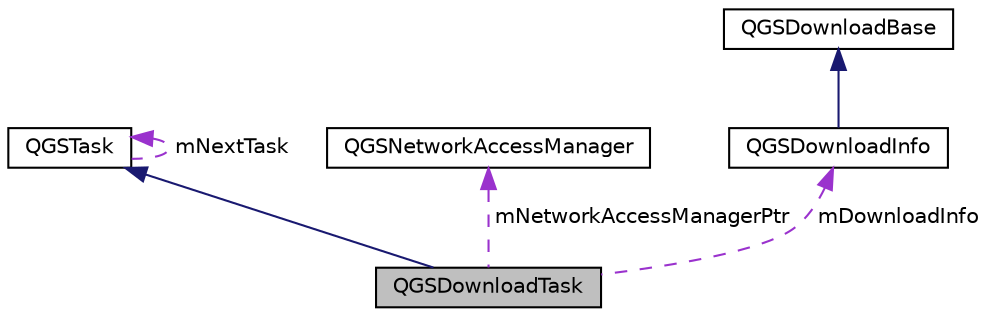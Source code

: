 digraph "QGSDownloadTask"
{
  edge [fontname="Helvetica",fontsize="10",labelfontname="Helvetica",labelfontsize="10"];
  node [fontname="Helvetica",fontsize="10",shape=record];
  Node10 [label="QGSDownloadTask",height=0.2,width=0.4,color="black", fillcolor="grey75", style="filled", fontcolor="black"];
  Node11 -> Node10 [dir="back",color="midnightblue",fontsize="10",style="solid"];
  Node11 [label="QGSTask",height=0.2,width=0.4,color="black", fillcolor="white", style="filled",URL="$class_q_g_s_task.html"];
  Node11 -> Node11 [dir="back",color="darkorchid3",fontsize="10",style="dashed",label=" mNextTask" ];
  Node12 -> Node10 [dir="back",color="darkorchid3",fontsize="10",style="dashed",label=" mNetworkAccessManagerPtr" ];
  Node12 [label="QGSNetworkAccessManager",height=0.2,width=0.4,color="black", fillcolor="white", style="filled",URL="$class_q_g_s_network_access_manager.html"];
  Node13 -> Node10 [dir="back",color="darkorchid3",fontsize="10",style="dashed",label=" mDownloadInfo" ];
  Node13 [label="QGSDownloadInfo",height=0.2,width=0.4,color="black", fillcolor="white", style="filled",URL="$class_q_g_s_download_info.html"];
  Node14 -> Node13 [dir="back",color="midnightblue",fontsize="10",style="solid"];
  Node14 [label="QGSDownloadBase",height=0.2,width=0.4,color="black", fillcolor="white", style="filled",URL="$class_q_g_s_download_base.html"];
}
